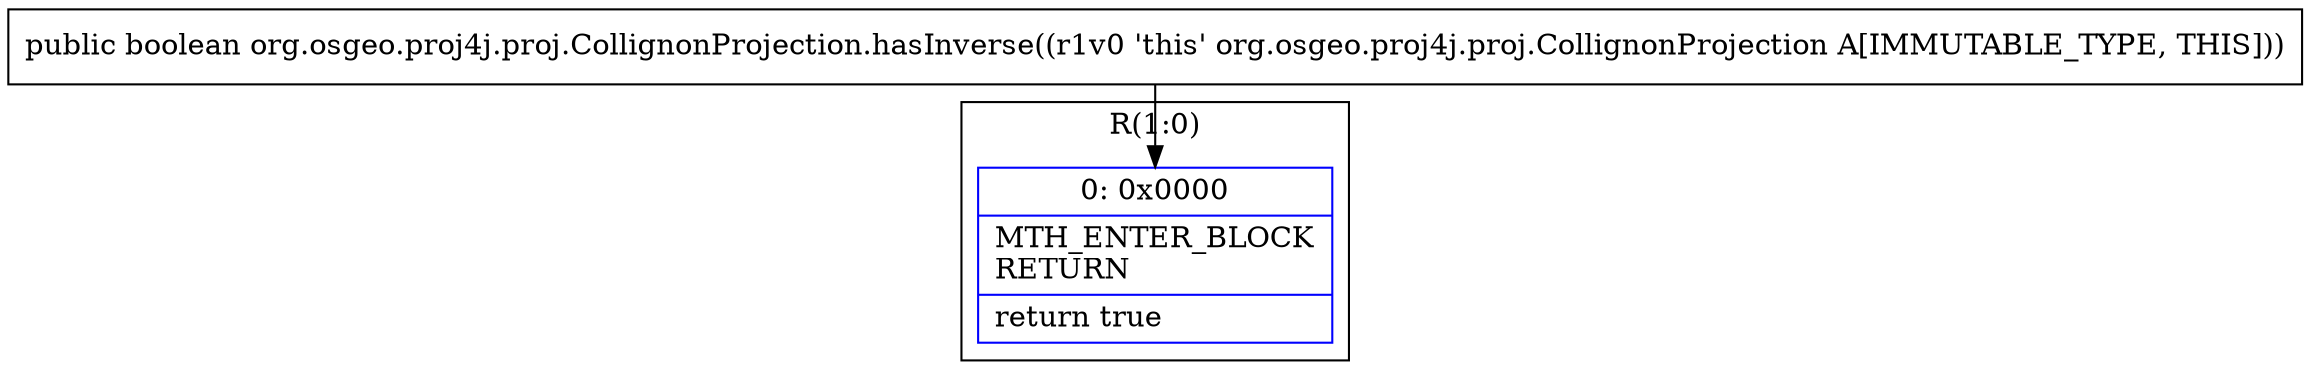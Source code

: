 digraph "CFG fororg.osgeo.proj4j.proj.CollignonProjection.hasInverse()Z" {
subgraph cluster_Region_1075673207 {
label = "R(1:0)";
node [shape=record,color=blue];
Node_0 [shape=record,label="{0\:\ 0x0000|MTH_ENTER_BLOCK\lRETURN\l|return true\l}"];
}
MethodNode[shape=record,label="{public boolean org.osgeo.proj4j.proj.CollignonProjection.hasInverse((r1v0 'this' org.osgeo.proj4j.proj.CollignonProjection A[IMMUTABLE_TYPE, THIS])) }"];
MethodNode -> Node_0;
}

